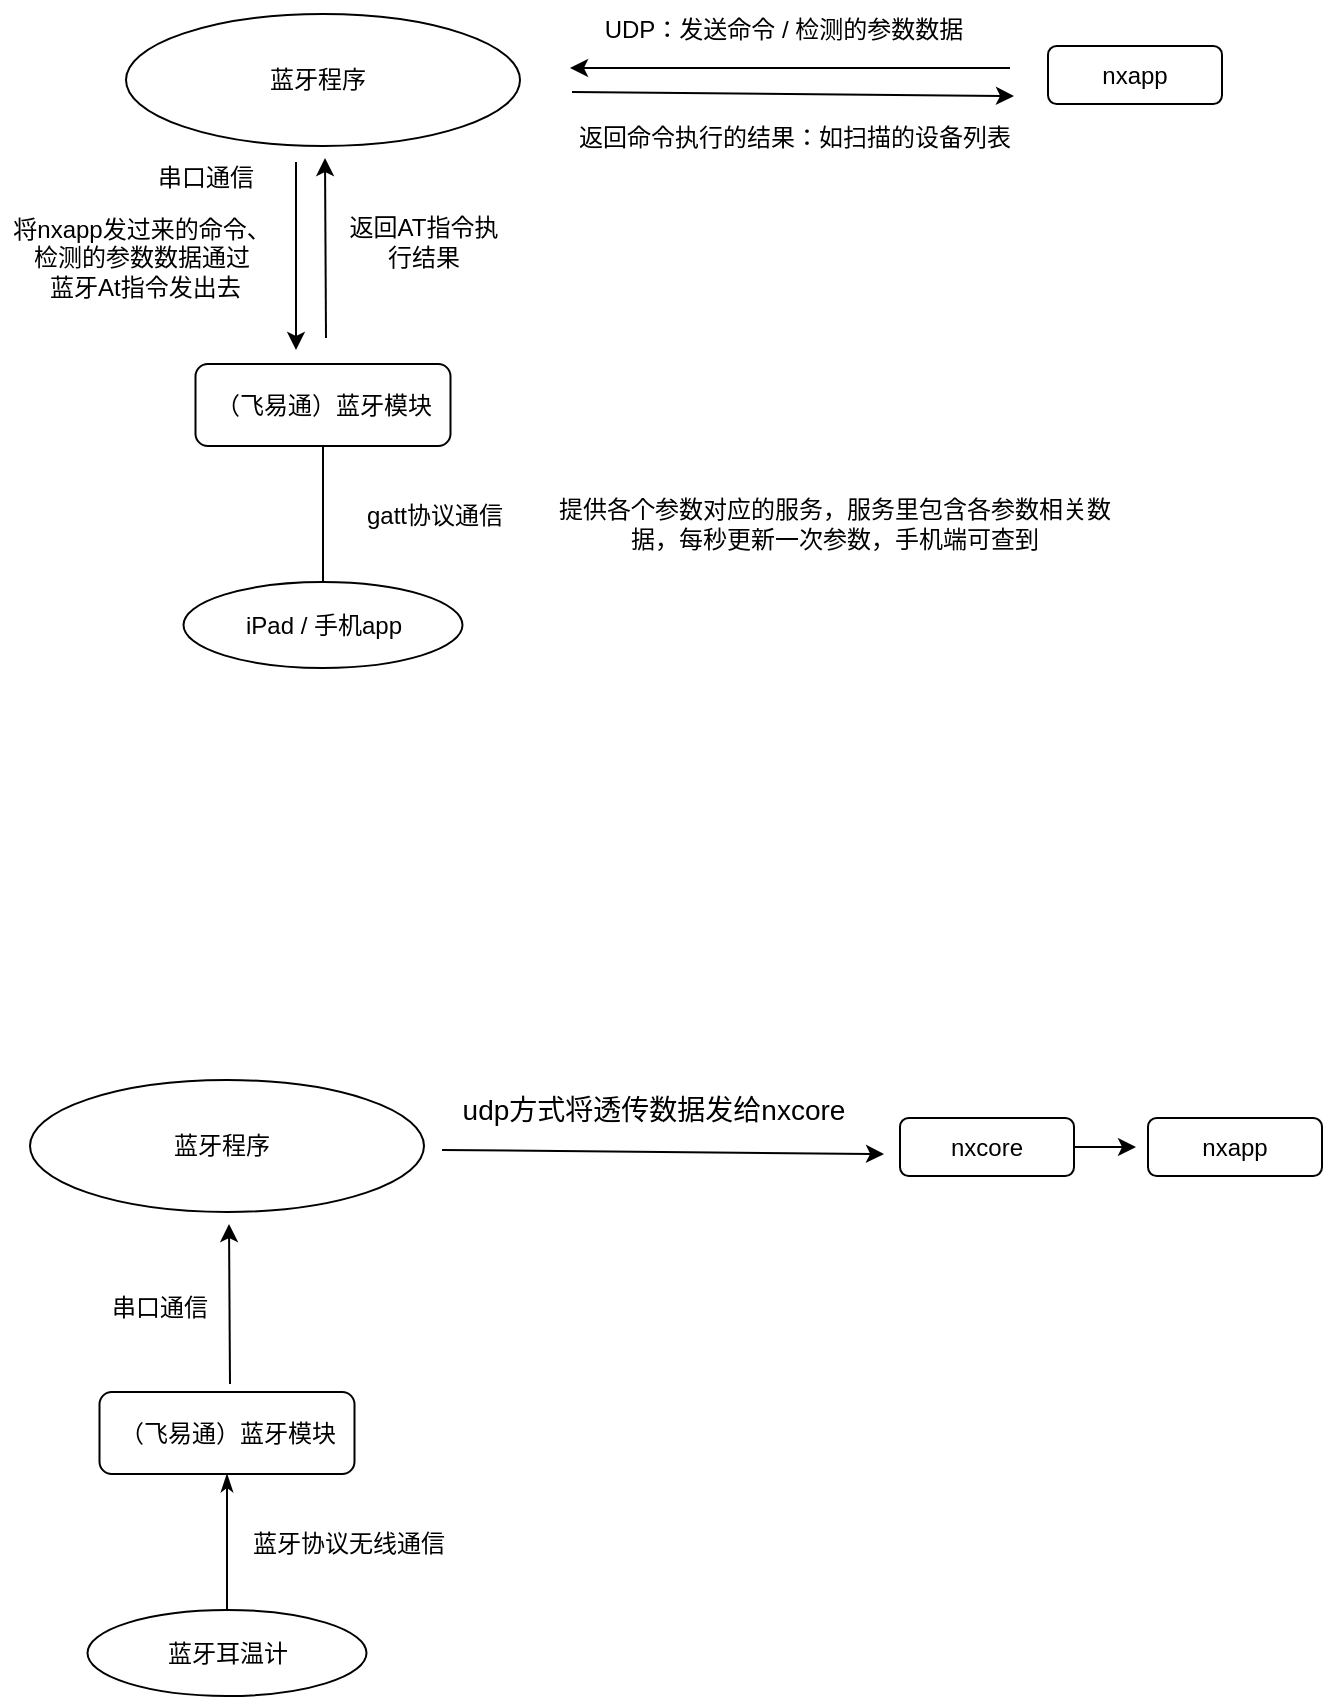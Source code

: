 <mxfile version="21.3.7" type="github">
  <diagram name="第 1 页" id="sGlackUi6KYwCeTNS7EY">
    <mxGraphModel dx="880" dy="452" grid="0" gridSize="10" guides="1" tooltips="1" connect="1" arrows="1" fold="1" page="1" pageScale="1" pageWidth="827" pageHeight="1500" math="0" shadow="0">
      <root>
        <mxCell id="0" />
        <mxCell id="1" parent="0" />
        <mxCell id="iPLlLyX5kpa19r9xOIcc-1" value="&lt;font style=&quot;vertical-align: inherit;&quot;&gt;&lt;font style=&quot;vertical-align: inherit;&quot;&gt;nxapp&lt;/font&gt;&lt;/font&gt;" style="rounded=1;whiteSpace=wrap;html=1;" parent="1" vertex="1">
          <mxGeometry x="632" y="86" width="87" height="29" as="geometry" />
        </mxCell>
        <mxCell id="iPLlLyX5kpa19r9xOIcc-3" value="" style="ellipse;whiteSpace=wrap;html=1;" parent="1" vertex="1">
          <mxGeometry x="171" y="70" width="197" height="66" as="geometry" />
        </mxCell>
        <mxCell id="iPLlLyX5kpa19r9xOIcc-4" value="蓝牙程序" style="text;html=1;strokeColor=none;fillColor=none;align=center;verticalAlign=middle;whiteSpace=wrap;rounded=0;" parent="1" vertex="1">
          <mxGeometry x="237" y="88" width="60" height="30" as="geometry" />
        </mxCell>
        <mxCell id="iPLlLyX5kpa19r9xOIcc-8" value="&lt;font style=&quot;vertical-align: inherit;&quot;&gt;&lt;font style=&quot;vertical-align: inherit;&quot;&gt;UDP：发送命令 / 检测的参数数据&lt;/font&gt;&lt;/font&gt;" style="text;html=1;strokeColor=none;fillColor=none;align=center;verticalAlign=middle;whiteSpace=wrap;rounded=0;" parent="1" vertex="1">
          <mxGeometry x="403" y="63" width="194" height="29" as="geometry" />
        </mxCell>
        <mxCell id="iPLlLyX5kpa19r9xOIcc-9" value="iPad / 手机app" style="ellipse;whiteSpace=wrap;html=1;" parent="1" vertex="1">
          <mxGeometry x="199.75" y="354" width="139.5" height="43" as="geometry" />
        </mxCell>
        <mxCell id="w1RB_o_CphHrf7vYMLM9-7" style="edgeStyle=orthogonalEdgeStyle;rounded=0;orthogonalLoop=1;jettySize=auto;html=1;exitX=0.5;exitY=1;exitDx=0;exitDy=0;endArrow=none;endFill=0;" parent="1" source="w1RB_o_CphHrf7vYMLM9-3" target="iPLlLyX5kpa19r9xOIcc-9" edge="1">
          <mxGeometry relative="1" as="geometry" />
        </mxCell>
        <mxCell id="w1RB_o_CphHrf7vYMLM9-3" value="&lt;font style=&quot;vertical-align: inherit;&quot;&gt;&lt;font style=&quot;vertical-align: inherit;&quot;&gt;（飞易通）蓝牙模块&lt;/font&gt;&lt;/font&gt;" style="rounded=1;whiteSpace=wrap;html=1;" parent="1" vertex="1">
          <mxGeometry x="205.75" y="245" width="127.5" height="41" as="geometry" />
        </mxCell>
        <mxCell id="w1RB_o_CphHrf7vYMLM9-8" value="&lt;font style=&quot;vertical-align: inherit;&quot;&gt;&lt;font style=&quot;vertical-align: inherit;&quot;&gt;串口通信&lt;/font&gt;&lt;/font&gt;" style="text;html=1;strokeColor=none;fillColor=none;align=center;verticalAlign=middle;whiteSpace=wrap;rounded=0;" parent="1" vertex="1">
          <mxGeometry x="181" y="137" width="60" height="30" as="geometry" />
        </mxCell>
        <mxCell id="w1RB_o_CphHrf7vYMLM9-9" value="&lt;font style=&quot;vertical-align: inherit;&quot;&gt;&lt;font style=&quot;vertical-align: inherit;&quot;&gt;gatt协议通信&lt;br&gt;&lt;/font&gt;&lt;/font&gt;" style="text;html=1;strokeColor=none;fillColor=none;align=center;verticalAlign=middle;whiteSpace=wrap;rounded=0;" parent="1" vertex="1">
          <mxGeometry x="276" y="307" width="99" height="27" as="geometry" />
        </mxCell>
        <mxCell id="j2tQ5hEH6nqEVM4yC1A1-2" value="" style="endArrow=classic;html=1;rounded=0;" parent="1" edge="1">
          <mxGeometry width="50" height="50" relative="1" as="geometry">
            <mxPoint x="394" y="109" as="sourcePoint" />
            <mxPoint x="615" y="111" as="targetPoint" />
          </mxGeometry>
        </mxCell>
        <mxCell id="j2tQ5hEH6nqEVM4yC1A1-3" value="" style="endArrow=classic;html=1;rounded=0;" parent="1" edge="1">
          <mxGeometry width="50" height="50" relative="1" as="geometry">
            <mxPoint x="613" y="97" as="sourcePoint" />
            <mxPoint x="393" y="97" as="targetPoint" />
          </mxGeometry>
        </mxCell>
        <mxCell id="j2tQ5hEH6nqEVM4yC1A1-4" value="&lt;font style=&quot;vertical-align: inherit;&quot;&gt;&lt;font style=&quot;vertical-align: inherit;&quot;&gt;返回命令执行的结果：如扫描的设备列表&lt;/font&gt;&lt;/font&gt;" style="text;html=1;strokeColor=none;fillColor=none;align=center;verticalAlign=middle;whiteSpace=wrap;rounded=0;" parent="1" vertex="1">
          <mxGeometry x="372" y="117" width="267" height="29" as="geometry" />
        </mxCell>
        <mxCell id="j2tQ5hEH6nqEVM4yC1A1-6" value="提供各个参数对应的服务，服务里包含各参数相关数据，每秒更新一次参数，手机端可查到" style="text;html=1;strokeColor=none;fillColor=none;align=center;verticalAlign=middle;whiteSpace=wrap;rounded=0;" parent="1" vertex="1">
          <mxGeometry x="383" y="299" width="285" height="52" as="geometry" />
        </mxCell>
        <mxCell id="j2tQ5hEH6nqEVM4yC1A1-9" value="" style="endArrow=classic;html=1;rounded=0;" parent="1" edge="1">
          <mxGeometry width="50" height="50" relative="1" as="geometry">
            <mxPoint x="256" y="144" as="sourcePoint" />
            <mxPoint x="256" y="238" as="targetPoint" />
          </mxGeometry>
        </mxCell>
        <mxCell id="j2tQ5hEH6nqEVM4yC1A1-10" value="" style="endArrow=classic;html=1;rounded=0;" parent="1" edge="1">
          <mxGeometry width="50" height="50" relative="1" as="geometry">
            <mxPoint x="271" y="232" as="sourcePoint" />
            <mxPoint x="270.5" y="142" as="targetPoint" />
          </mxGeometry>
        </mxCell>
        <mxCell id="j2tQ5hEH6nqEVM4yC1A1-11" value="&lt;font style=&quot;vertical-align: inherit;&quot;&gt;&lt;font style=&quot;vertical-align: inherit;&quot;&gt;将nxapp发过来的命令、检测的参数数据通过&lt;br&gt;&amp;nbsp;蓝牙At指令发出去&lt;/font&gt;&lt;/font&gt;" style="text;html=1;strokeColor=none;fillColor=none;align=center;verticalAlign=middle;whiteSpace=wrap;rounded=0;" parent="1" vertex="1">
          <mxGeometry x="108" y="161" width="142" height="61" as="geometry" />
        </mxCell>
        <mxCell id="j2tQ5hEH6nqEVM4yC1A1-12" value="返回AT指令执行结果" style="text;html=1;strokeColor=none;fillColor=none;align=center;verticalAlign=middle;whiteSpace=wrap;rounded=0;" parent="1" vertex="1">
          <mxGeometry x="280" y="167" width="80" height="33" as="geometry" />
        </mxCell>
        <mxCell id="bLPDbns2xWydrWVY3_FE-19" style="edgeStyle=orthogonalEdgeStyle;rounded=0;orthogonalLoop=1;jettySize=auto;html=1;" edge="1" parent="1" source="bLPDbns2xWydrWVY3_FE-1">
          <mxGeometry relative="1" as="geometry">
            <mxPoint x="676" y="636.5" as="targetPoint" />
          </mxGeometry>
        </mxCell>
        <mxCell id="bLPDbns2xWydrWVY3_FE-1" value="&lt;font style=&quot;vertical-align: inherit;&quot;&gt;&lt;font style=&quot;vertical-align: inherit;&quot;&gt;nxcore&lt;/font&gt;&lt;/font&gt;" style="rounded=1;whiteSpace=wrap;html=1;" vertex="1" parent="1">
          <mxGeometry x="558" y="622" width="87" height="29" as="geometry" />
        </mxCell>
        <mxCell id="bLPDbns2xWydrWVY3_FE-2" value="" style="ellipse;whiteSpace=wrap;html=1;" vertex="1" parent="1">
          <mxGeometry x="123" y="603" width="197" height="66" as="geometry" />
        </mxCell>
        <mxCell id="bLPDbns2xWydrWVY3_FE-3" value="蓝牙程序" style="text;html=1;strokeColor=none;fillColor=none;align=center;verticalAlign=middle;whiteSpace=wrap;rounded=0;" vertex="1" parent="1">
          <mxGeometry x="189" y="621" width="60" height="30" as="geometry" />
        </mxCell>
        <mxCell id="bLPDbns2xWydrWVY3_FE-4" value="&lt;font style=&quot;font-size: 14px;&quot;&gt;udp方式将透传数据发给nxcore&lt;/font&gt;" style="text;html=1;strokeColor=none;fillColor=none;align=center;verticalAlign=middle;whiteSpace=wrap;rounded=0;" vertex="1" parent="1">
          <mxGeometry x="338" y="603" width="194" height="29" as="geometry" />
        </mxCell>
        <mxCell id="bLPDbns2xWydrWVY3_FE-5" value="蓝牙耳温计" style="ellipse;whiteSpace=wrap;html=1;" vertex="1" parent="1">
          <mxGeometry x="151.75" y="868" width="139.5" height="43" as="geometry" />
        </mxCell>
        <mxCell id="bLPDbns2xWydrWVY3_FE-6" style="edgeStyle=orthogonalEdgeStyle;rounded=0;orthogonalLoop=1;jettySize=auto;html=1;exitX=0.5;exitY=1;exitDx=0;exitDy=0;endArrow=none;endFill=0;startArrow=classicThin;startFill=1;" edge="1" parent="1" source="bLPDbns2xWydrWVY3_FE-7" target="bLPDbns2xWydrWVY3_FE-5">
          <mxGeometry relative="1" as="geometry" />
        </mxCell>
        <mxCell id="bLPDbns2xWydrWVY3_FE-7" value="&lt;font style=&quot;vertical-align: inherit;&quot;&gt;&lt;font style=&quot;vertical-align: inherit;&quot;&gt;（飞易通）蓝牙模块&lt;/font&gt;&lt;/font&gt;" style="rounded=1;whiteSpace=wrap;html=1;" vertex="1" parent="1">
          <mxGeometry x="157.75" y="759" width="127.5" height="41" as="geometry" />
        </mxCell>
        <mxCell id="bLPDbns2xWydrWVY3_FE-8" value="&lt;font style=&quot;vertical-align: inherit;&quot;&gt;&lt;font style=&quot;vertical-align: inherit;&quot;&gt;串口通信&lt;/font&gt;&lt;/font&gt;" style="text;html=1;strokeColor=none;fillColor=none;align=center;verticalAlign=middle;whiteSpace=wrap;rounded=0;" vertex="1" parent="1">
          <mxGeometry x="157.75" y="702" width="60" height="30" as="geometry" />
        </mxCell>
        <mxCell id="bLPDbns2xWydrWVY3_FE-9" value="&lt;font style=&quot;vertical-align: inherit;&quot;&gt;&lt;font style=&quot;vertical-align: inherit;&quot;&gt;蓝牙协议无线通信&lt;br&gt;&lt;/font&gt;&lt;/font&gt;" style="text;html=1;strokeColor=none;fillColor=none;align=center;verticalAlign=middle;whiteSpace=wrap;rounded=0;" vertex="1" parent="1">
          <mxGeometry x="233" y="821" width="99" height="27" as="geometry" />
        </mxCell>
        <mxCell id="bLPDbns2xWydrWVY3_FE-10" value="" style="endArrow=classic;html=1;rounded=0;" edge="1" parent="1">
          <mxGeometry width="50" height="50" relative="1" as="geometry">
            <mxPoint x="329" y="638" as="sourcePoint" />
            <mxPoint x="550" y="640" as="targetPoint" />
          </mxGeometry>
        </mxCell>
        <mxCell id="bLPDbns2xWydrWVY3_FE-15" value="" style="endArrow=classic;html=1;rounded=0;" edge="1" parent="1">
          <mxGeometry width="50" height="50" relative="1" as="geometry">
            <mxPoint x="223" y="755" as="sourcePoint" />
            <mxPoint x="222.5" y="675" as="targetPoint" />
          </mxGeometry>
        </mxCell>
        <mxCell id="bLPDbns2xWydrWVY3_FE-18" value="&lt;font style=&quot;vertical-align: inherit;&quot;&gt;&lt;font style=&quot;vertical-align: inherit;&quot;&gt;nxapp&lt;/font&gt;&lt;/font&gt;" style="rounded=1;whiteSpace=wrap;html=1;" vertex="1" parent="1">
          <mxGeometry x="682" y="622" width="87" height="29" as="geometry" />
        </mxCell>
      </root>
    </mxGraphModel>
  </diagram>
</mxfile>
